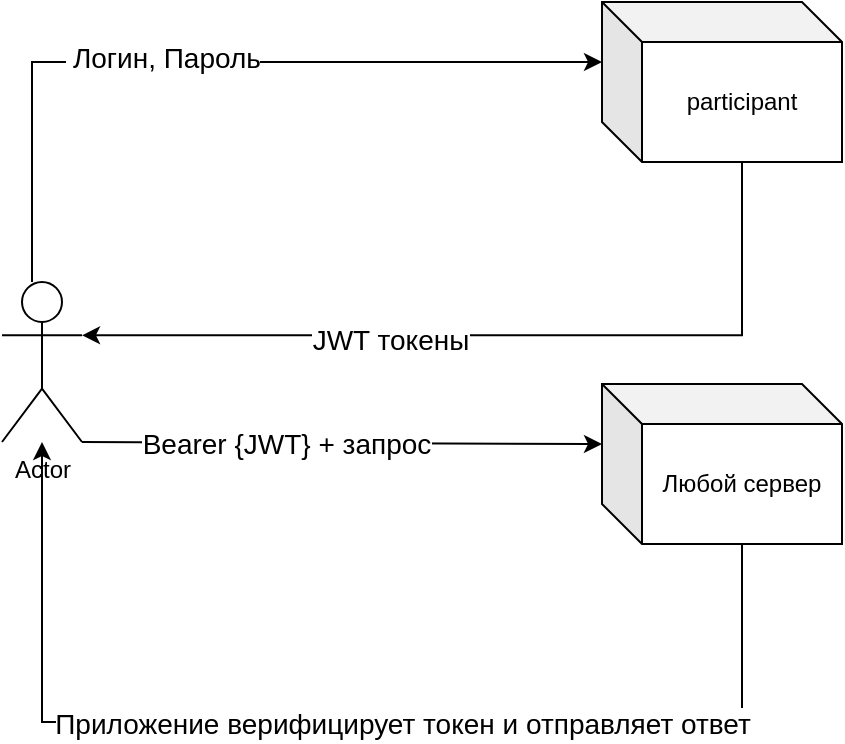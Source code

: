 <mxfile version="22.1.11" type="device">
  <diagram name="Страница — 1" id="rvBMX2S34_dhVf4SoCO1">
    <mxGraphModel dx="738" dy="569" grid="1" gridSize="10" guides="1" tooltips="1" connect="1" arrows="1" fold="1" page="1" pageScale="1" pageWidth="827" pageHeight="1169" math="0" shadow="0">
      <root>
        <mxCell id="0" />
        <mxCell id="1" parent="0" />
        <mxCell id="GK2CQimbr_VceYqeuNy3-1" value="Actor" style="shape=umlActor;verticalLabelPosition=bottom;verticalAlign=top;html=1;outlineConnect=0;" vertex="1" parent="1">
          <mxGeometry x="140" y="350" width="40" height="80" as="geometry" />
        </mxCell>
        <mxCell id="GK2CQimbr_VceYqeuNy3-2" value="participant" style="shape=cube;whiteSpace=wrap;html=1;boundedLbl=1;backgroundOutline=1;darkOpacity=0.05;darkOpacity2=0.1;" vertex="1" parent="1">
          <mxGeometry x="440" y="210" width="120" height="80" as="geometry" />
        </mxCell>
        <mxCell id="GK2CQimbr_VceYqeuNy3-3" style="edgeStyle=orthogonalEdgeStyle;rounded=0;orthogonalLoop=1;jettySize=auto;html=1;entryX=0;entryY=0;entryDx=0;entryDy=30;entryPerimeter=0;" edge="1" parent="1" source="GK2CQimbr_VceYqeuNy3-1" target="GK2CQimbr_VceYqeuNy3-2">
          <mxGeometry relative="1" as="geometry">
            <Array as="points">
              <mxPoint x="155" y="240" />
            </Array>
          </mxGeometry>
        </mxCell>
        <mxCell id="GK2CQimbr_VceYqeuNy3-4" value="&amp;nbsp;Логин, Пароль" style="edgeLabel;html=1;align=center;verticalAlign=middle;resizable=0;points=[];fontSize=14;" vertex="1" connectable="0" parent="GK2CQimbr_VceYqeuNy3-3">
          <mxGeometry x="-0.116" y="2" relative="1" as="geometry">
            <mxPoint as="offset" />
          </mxGeometry>
        </mxCell>
        <mxCell id="GK2CQimbr_VceYqeuNy3-5" value="" style="endArrow=classic;html=1;rounded=0;entryX=0;entryY=0;entryDx=0;entryDy=30;entryPerimeter=0;exitX=1;exitY=1;exitDx=0;exitDy=0;exitPerimeter=0;" edge="1" parent="1" source="GK2CQimbr_VceYqeuNy3-1" target="GK2CQimbr_VceYqeuNy3-8">
          <mxGeometry width="50" height="50" relative="1" as="geometry">
            <mxPoint x="260" y="475" as="sourcePoint" />
            <mxPoint x="310" y="425" as="targetPoint" />
          </mxGeometry>
        </mxCell>
        <mxCell id="GK2CQimbr_VceYqeuNy3-9" value="&lt;font style=&quot;font-size: 14px;&quot;&gt;Bearer {JWT} + запрос&lt;/font&gt;" style="edgeLabel;html=1;align=center;verticalAlign=middle;resizable=0;points=[];" vertex="1" connectable="0" parent="GK2CQimbr_VceYqeuNy3-5">
          <mxGeometry x="-0.215" relative="1" as="geometry">
            <mxPoint as="offset" />
          </mxGeometry>
        </mxCell>
        <mxCell id="GK2CQimbr_VceYqeuNy3-6" style="edgeStyle=orthogonalEdgeStyle;rounded=0;orthogonalLoop=1;jettySize=auto;html=1;entryX=1;entryY=0.333;entryDx=0;entryDy=0;entryPerimeter=0;exitX=0;exitY=0;exitDx=70;exitDy=80;exitPerimeter=0;" edge="1" parent="1" source="GK2CQimbr_VceYqeuNy3-2" target="GK2CQimbr_VceYqeuNy3-1">
          <mxGeometry relative="1" as="geometry" />
        </mxCell>
        <mxCell id="GK2CQimbr_VceYqeuNy3-7" value="JWT токены" style="edgeLabel;html=1;align=center;verticalAlign=middle;resizable=0;points=[];fontSize=14;" vertex="1" connectable="0" parent="GK2CQimbr_VceYqeuNy3-6">
          <mxGeometry x="0.26" y="2" relative="1" as="geometry">
            <mxPoint as="offset" />
          </mxGeometry>
        </mxCell>
        <mxCell id="GK2CQimbr_VceYqeuNy3-8" value="Любой сервер" style="shape=cube;whiteSpace=wrap;html=1;boundedLbl=1;backgroundOutline=1;darkOpacity=0.05;darkOpacity2=0.1;" vertex="1" parent="1">
          <mxGeometry x="440" y="401" width="120" height="80" as="geometry" />
        </mxCell>
        <mxCell id="GK2CQimbr_VceYqeuNy3-12" value="" style="endArrow=classic;html=1;rounded=0;exitX=0;exitY=0;exitDx=70;exitDy=80;exitPerimeter=0;" edge="1" parent="1" source="GK2CQimbr_VceYqeuNy3-8" target="GK2CQimbr_VceYqeuNy3-1">
          <mxGeometry width="50" height="50" relative="1" as="geometry">
            <mxPoint x="330" y="650" as="sourcePoint" />
            <mxPoint x="160" y="570" as="targetPoint" />
            <Array as="points">
              <mxPoint x="510" y="570" />
              <mxPoint x="160" y="570" />
            </Array>
          </mxGeometry>
        </mxCell>
        <mxCell id="GK2CQimbr_VceYqeuNy3-13" value="&lt;font style=&quot;font-size: 14px;&quot;&gt;Приложение верифицирует токен и отправляет ответ&lt;/font&gt;" style="edgeLabel;html=1;align=center;verticalAlign=middle;resizable=0;points=[];" vertex="1" connectable="0" parent="GK2CQimbr_VceYqeuNy3-12">
          <mxGeometry x="0.11" y="1" relative="1" as="geometry">
            <mxPoint x="62" as="offset" />
          </mxGeometry>
        </mxCell>
      </root>
    </mxGraphModel>
  </diagram>
</mxfile>
